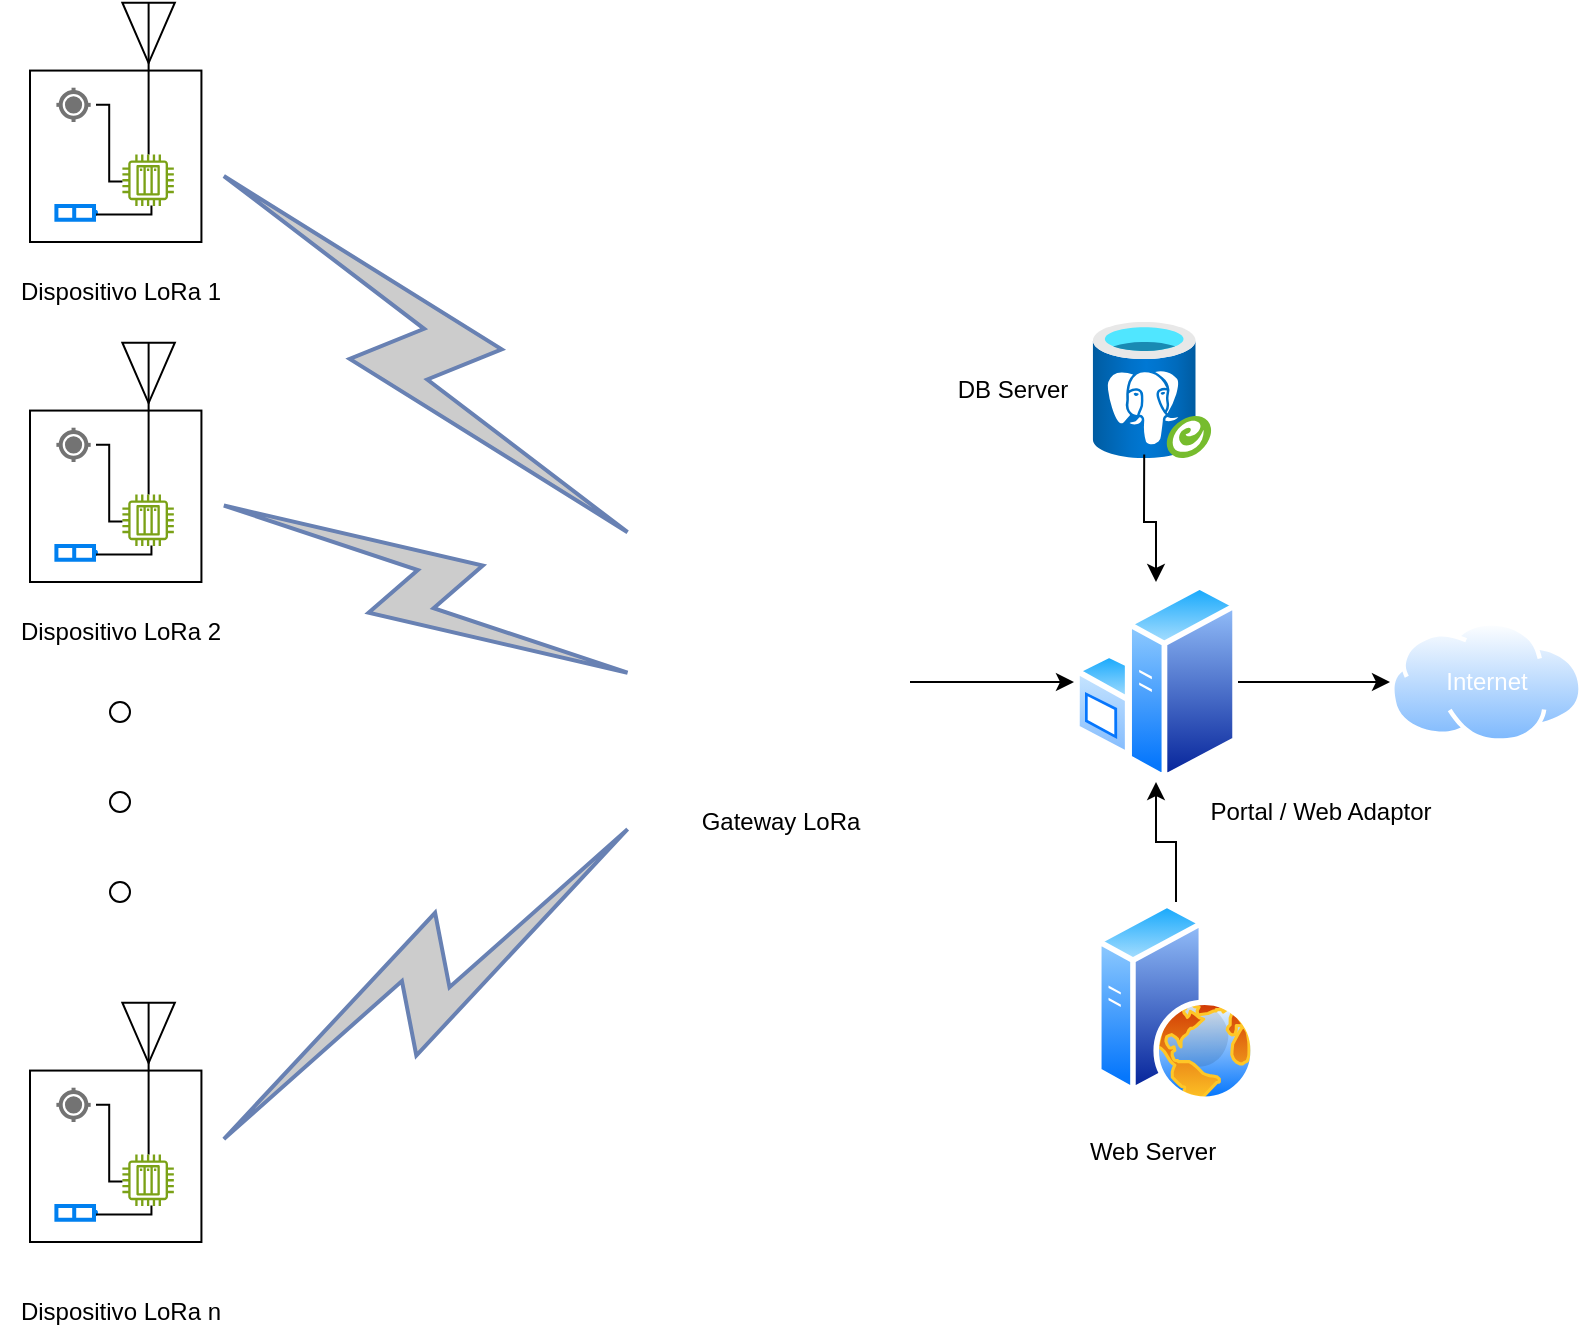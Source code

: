 <mxfile version="24.7.13">
  <diagram name="Page-1" id="CDDCDgIPlBx8rOzkXnmp">
    <mxGraphModel dx="1313" dy="713" grid="1" gridSize="10" guides="1" tooltips="1" connect="1" arrows="1" fold="1" page="1" pageScale="1" pageWidth="850" pageHeight="1100" math="0" shadow="0">
      <root>
        <mxCell id="0" />
        <mxCell id="1" parent="0" />
        <mxCell id="vBrNJ5U2Axzma90DS1rP-67" style="edgeStyle=orthogonalEdgeStyle;rounded=0;orthogonalLoop=1;jettySize=auto;html=1;exitX=1;exitY=0.5;exitDx=0;exitDy=0;entryX=0;entryY=0.5;entryDx=0;entryDy=0;" edge="1" parent="1" source="vBrNJ5U2Axzma90DS1rP-18" target="vBrNJ5U2Axzma90DS1rP-61">
          <mxGeometry relative="1" as="geometry" />
        </mxCell>
        <mxCell id="vBrNJ5U2Axzma90DS1rP-18" value="" style="shape=image;verticalLabelPosition=bottom;labelBackgroundColor=default;verticalAlign=top;aspect=fixed;imageAspect=0;image=https://st3.depositphotos.com/1507819/13454/v/450/depositphotos_134546216-stock-illustration-black-and-white-transmitter-icon.jpg;" vertex="1" parent="1">
          <mxGeometry x="370" y="445" width="130" height="130" as="geometry" />
        </mxCell>
        <mxCell id="vBrNJ5U2Axzma90DS1rP-24" value="" style="group" vertex="1" connectable="0" parent="1">
          <mxGeometry x="60" y="170" width="90" height="120" as="geometry" />
        </mxCell>
        <mxCell id="vBrNJ5U2Axzma90DS1rP-19" value="" style="whiteSpace=wrap;html=1;aspect=fixed;" vertex="1" parent="vBrNJ5U2Axzma90DS1rP-24">
          <mxGeometry y="34.286" width="85.714" height="85.714" as="geometry" />
        </mxCell>
        <mxCell id="vBrNJ5U2Axzma90DS1rP-14" value="" style="verticalLabelPosition=bottom;shadow=0;dashed=0;align=center;html=1;verticalAlign=top;shape=mxgraph.electrical.radio.aerial_-_antenna_2;" vertex="1" parent="vBrNJ5U2Axzma90DS1rP-24">
          <mxGeometry x="46.197" width="26.217" height="76.286" as="geometry" />
        </mxCell>
        <mxCell id="vBrNJ5U2Axzma90DS1rP-15" value="" style="sketch=0;outlineConnect=0;fontColor=#232F3E;gradientColor=none;fillColor=#7AA116;strokeColor=none;dashed=0;verticalLabelPosition=bottom;verticalAlign=top;align=center;html=1;fontSize=12;fontStyle=0;aspect=fixed;pointerEvents=1;shape=mxgraph.aws4.iot_thing_plc;" vertex="1" parent="vBrNJ5U2Axzma90DS1rP-24">
          <mxGeometry x="46.2" y="76.286" width="25.714" height="25.714" as="geometry" />
        </mxCell>
        <mxCell id="vBrNJ5U2Axzma90DS1rP-16" value="" style="html=1;dashed=0;aspect=fixed;verticalLabelPosition=bottom;verticalAlign=top;align=center;shape=mxgraph.gmdl.gps;strokeColor=#737373;fillColor=#737373;shadow=0;strokeWidth=2;sketch=0;" vertex="1" parent="vBrNJ5U2Axzma90DS1rP-24">
          <mxGeometry x="13.2" y="42.857" width="17.143" height="17.143" as="geometry" />
        </mxCell>
        <mxCell id="vBrNJ5U2Axzma90DS1rP-17" value="" style="html=1;verticalLabelPosition=bottom;align=center;labelBackgroundColor=#ffffff;verticalAlign=top;strokeWidth=2;strokeColor=#0080F0;shadow=0;dashed=0;shape=mxgraph.ios7.icons.battery;rotation=0;" vertex="1" parent="vBrNJ5U2Axzma90DS1rP-24">
          <mxGeometry x="13.2" y="102" width="19.8" height="6.857" as="geometry" />
        </mxCell>
        <mxCell id="vBrNJ5U2Axzma90DS1rP-20" value="" style="endArrow=none;html=1;rounded=0;" edge="1" parent="vBrNJ5U2Axzma90DS1rP-24">
          <mxGeometry width="50" height="50" relative="1" as="geometry">
            <mxPoint x="33.0" y="51.429" as="sourcePoint" />
            <mxPoint x="46.2" y="89.714" as="targetPoint" />
            <Array as="points">
              <mxPoint x="39.6" y="51.429" />
              <mxPoint x="39.6" y="89.714" />
            </Array>
          </mxGeometry>
        </mxCell>
        <mxCell id="vBrNJ5U2Axzma90DS1rP-21" value="" style="endArrow=none;html=1;rounded=0;" edge="1" parent="vBrNJ5U2Axzma90DS1rP-24">
          <mxGeometry width="50" height="50" relative="1" as="geometry">
            <mxPoint x="33.0" y="106.286" as="sourcePoint" />
            <mxPoint x="60.72" y="101.714" as="targetPoint" />
            <Array as="points">
              <mxPoint x="60.72" y="106.286" />
            </Array>
          </mxGeometry>
        </mxCell>
        <mxCell id="vBrNJ5U2Axzma90DS1rP-42" value="" style="group" vertex="1" connectable="0" parent="1">
          <mxGeometry x="60" y="340" width="90" height="120" as="geometry" />
        </mxCell>
        <mxCell id="vBrNJ5U2Axzma90DS1rP-43" value="" style="whiteSpace=wrap;html=1;aspect=fixed;" vertex="1" parent="vBrNJ5U2Axzma90DS1rP-42">
          <mxGeometry y="34.286" width="85.714" height="85.714" as="geometry" />
        </mxCell>
        <mxCell id="vBrNJ5U2Axzma90DS1rP-44" value="" style="verticalLabelPosition=bottom;shadow=0;dashed=0;align=center;html=1;verticalAlign=top;shape=mxgraph.electrical.radio.aerial_-_antenna_2;" vertex="1" parent="vBrNJ5U2Axzma90DS1rP-42">
          <mxGeometry x="46.197" width="26.217" height="76.286" as="geometry" />
        </mxCell>
        <mxCell id="vBrNJ5U2Axzma90DS1rP-45" value="" style="sketch=0;outlineConnect=0;fontColor=#232F3E;gradientColor=none;fillColor=#7AA116;strokeColor=none;dashed=0;verticalLabelPosition=bottom;verticalAlign=top;align=center;html=1;fontSize=12;fontStyle=0;aspect=fixed;pointerEvents=1;shape=mxgraph.aws4.iot_thing_plc;" vertex="1" parent="vBrNJ5U2Axzma90DS1rP-42">
          <mxGeometry x="46.2" y="76.286" width="25.714" height="25.714" as="geometry" />
        </mxCell>
        <mxCell id="vBrNJ5U2Axzma90DS1rP-46" value="" style="html=1;dashed=0;aspect=fixed;verticalLabelPosition=bottom;verticalAlign=top;align=center;shape=mxgraph.gmdl.gps;strokeColor=#737373;fillColor=#737373;shadow=0;strokeWidth=2;sketch=0;" vertex="1" parent="vBrNJ5U2Axzma90DS1rP-42">
          <mxGeometry x="13.2" y="42.857" width="17.143" height="17.143" as="geometry" />
        </mxCell>
        <mxCell id="vBrNJ5U2Axzma90DS1rP-47" value="" style="html=1;verticalLabelPosition=bottom;align=center;labelBackgroundColor=#ffffff;verticalAlign=top;strokeWidth=2;strokeColor=#0080F0;shadow=0;dashed=0;shape=mxgraph.ios7.icons.battery;rotation=0;" vertex="1" parent="vBrNJ5U2Axzma90DS1rP-42">
          <mxGeometry x="13.2" y="102" width="19.8" height="6.857" as="geometry" />
        </mxCell>
        <mxCell id="vBrNJ5U2Axzma90DS1rP-48" value="" style="endArrow=none;html=1;rounded=0;" edge="1" parent="vBrNJ5U2Axzma90DS1rP-42">
          <mxGeometry width="50" height="50" relative="1" as="geometry">
            <mxPoint x="33.0" y="51.429" as="sourcePoint" />
            <mxPoint x="46.2" y="89.714" as="targetPoint" />
            <Array as="points">
              <mxPoint x="39.6" y="51.429" />
              <mxPoint x="39.6" y="89.714" />
            </Array>
          </mxGeometry>
        </mxCell>
        <mxCell id="vBrNJ5U2Axzma90DS1rP-49" value="" style="endArrow=none;html=1;rounded=0;" edge="1" parent="vBrNJ5U2Axzma90DS1rP-42">
          <mxGeometry width="50" height="50" relative="1" as="geometry">
            <mxPoint x="33.0" y="106.286" as="sourcePoint" />
            <mxPoint x="60.72" y="101.714" as="targetPoint" />
            <Array as="points">
              <mxPoint x="60.72" y="106.286" />
            </Array>
          </mxGeometry>
        </mxCell>
        <mxCell id="vBrNJ5U2Axzma90DS1rP-50" value="" style="group" vertex="1" connectable="0" parent="1">
          <mxGeometry x="60" y="670" width="90" height="120" as="geometry" />
        </mxCell>
        <mxCell id="vBrNJ5U2Axzma90DS1rP-51" value="" style="whiteSpace=wrap;html=1;aspect=fixed;" vertex="1" parent="vBrNJ5U2Axzma90DS1rP-50">
          <mxGeometry y="34.286" width="85.714" height="85.714" as="geometry" />
        </mxCell>
        <mxCell id="vBrNJ5U2Axzma90DS1rP-52" value="" style="verticalLabelPosition=bottom;shadow=0;dashed=0;align=center;html=1;verticalAlign=top;shape=mxgraph.electrical.radio.aerial_-_antenna_2;" vertex="1" parent="vBrNJ5U2Axzma90DS1rP-50">
          <mxGeometry x="46.197" width="26.217" height="76.286" as="geometry" />
        </mxCell>
        <mxCell id="vBrNJ5U2Axzma90DS1rP-53" value="" style="sketch=0;outlineConnect=0;fontColor=#232F3E;gradientColor=none;fillColor=#7AA116;strokeColor=none;dashed=0;verticalLabelPosition=bottom;verticalAlign=top;align=center;html=1;fontSize=12;fontStyle=0;aspect=fixed;pointerEvents=1;shape=mxgraph.aws4.iot_thing_plc;" vertex="1" parent="vBrNJ5U2Axzma90DS1rP-50">
          <mxGeometry x="46.2" y="76.286" width="25.714" height="25.714" as="geometry" />
        </mxCell>
        <mxCell id="vBrNJ5U2Axzma90DS1rP-54" value="" style="html=1;dashed=0;aspect=fixed;verticalLabelPosition=bottom;verticalAlign=top;align=center;shape=mxgraph.gmdl.gps;strokeColor=#737373;fillColor=#737373;shadow=0;strokeWidth=2;sketch=0;" vertex="1" parent="vBrNJ5U2Axzma90DS1rP-50">
          <mxGeometry x="13.2" y="42.857" width="17.143" height="17.143" as="geometry" />
        </mxCell>
        <mxCell id="vBrNJ5U2Axzma90DS1rP-55" value="" style="html=1;verticalLabelPosition=bottom;align=center;labelBackgroundColor=#ffffff;verticalAlign=top;strokeWidth=2;strokeColor=#0080F0;shadow=0;dashed=0;shape=mxgraph.ios7.icons.battery;rotation=0;" vertex="1" parent="vBrNJ5U2Axzma90DS1rP-50">
          <mxGeometry x="13.2" y="102" width="19.8" height="6.857" as="geometry" />
        </mxCell>
        <mxCell id="vBrNJ5U2Axzma90DS1rP-56" value="" style="endArrow=none;html=1;rounded=0;" edge="1" parent="vBrNJ5U2Axzma90DS1rP-50">
          <mxGeometry width="50" height="50" relative="1" as="geometry">
            <mxPoint x="33.0" y="51.429" as="sourcePoint" />
            <mxPoint x="46.2" y="89.714" as="targetPoint" />
            <Array as="points">
              <mxPoint x="39.6" y="51.429" />
              <mxPoint x="39.6" y="89.714" />
            </Array>
          </mxGeometry>
        </mxCell>
        <mxCell id="vBrNJ5U2Axzma90DS1rP-57" value="" style="endArrow=none;html=1;rounded=0;" edge="1" parent="vBrNJ5U2Axzma90DS1rP-50">
          <mxGeometry width="50" height="50" relative="1" as="geometry">
            <mxPoint x="33.0" y="106.286" as="sourcePoint" />
            <mxPoint x="60.72" y="101.714" as="targetPoint" />
            <Array as="points">
              <mxPoint x="60.72" y="106.286" />
            </Array>
          </mxGeometry>
        </mxCell>
        <mxCell id="vBrNJ5U2Axzma90DS1rP-90" style="edgeStyle=orthogonalEdgeStyle;rounded=0;orthogonalLoop=1;jettySize=auto;html=1;exitX=1;exitY=0.5;exitDx=0;exitDy=0;" edge="1" parent="1" source="vBrNJ5U2Axzma90DS1rP-61" target="vBrNJ5U2Axzma90DS1rP-89">
          <mxGeometry relative="1" as="geometry" />
        </mxCell>
        <mxCell id="vBrNJ5U2Axzma90DS1rP-61" value="" style="image;aspect=fixed;perimeter=ellipsePerimeter;html=1;align=center;shadow=0;dashed=0;spacingTop=3;image=img/lib/active_directory/windows_server.svg;" vertex="1" parent="1">
          <mxGeometry x="582" y="460" width="82" height="100" as="geometry" />
        </mxCell>
        <mxCell id="vBrNJ5U2Axzma90DS1rP-62" value="" style="image;aspect=fixed;html=1;points=[];align=center;fontSize=12;image=img/lib/azure2/databases/Azure_Database_PostgreSQL_Server_Group.svg;" vertex="1" parent="1">
          <mxGeometry x="591" y="330" width="60" height="68" as="geometry" />
        </mxCell>
        <mxCell id="vBrNJ5U2Axzma90DS1rP-65" style="edgeStyle=orthogonalEdgeStyle;rounded=0;orthogonalLoop=1;jettySize=auto;html=1;exitX=0.5;exitY=0;exitDx=0;exitDy=0;entryX=0.5;entryY=1;entryDx=0;entryDy=0;" edge="1" parent="1" source="vBrNJ5U2Axzma90DS1rP-64" target="vBrNJ5U2Axzma90DS1rP-61">
          <mxGeometry relative="1" as="geometry" />
        </mxCell>
        <mxCell id="vBrNJ5U2Axzma90DS1rP-64" value="" style="image;aspect=fixed;perimeter=ellipsePerimeter;html=1;align=center;shadow=0;dashed=0;spacingTop=3;image=img/lib/active_directory/web_server.svg;" vertex="1" parent="1">
          <mxGeometry x="593" y="620" width="80" height="100" as="geometry" />
        </mxCell>
        <mxCell id="vBrNJ5U2Axzma90DS1rP-68" value="" style="endArrow=classic;html=1;rounded=0;exitX=0.435;exitY=0.974;exitDx=0;exitDy=0;exitPerimeter=0;entryX=0.5;entryY=0;entryDx=0;entryDy=0;" edge="1" parent="1" source="vBrNJ5U2Axzma90DS1rP-62" target="vBrNJ5U2Axzma90DS1rP-61">
          <mxGeometry width="50" height="50" relative="1" as="geometry">
            <mxPoint x="640" y="540" as="sourcePoint" />
            <mxPoint x="690" y="490" as="targetPoint" />
            <Array as="points">
              <mxPoint x="617" y="430" />
              <mxPoint x="623" y="430" />
            </Array>
          </mxGeometry>
        </mxCell>
        <mxCell id="vBrNJ5U2Axzma90DS1rP-71" value="" style="html=1;outlineConnect=0;fillColor=#CCCCCC;strokeColor=#6881B3;gradientColor=none;gradientDirection=north;strokeWidth=2;shape=mxgraph.networks.comm_link_edge;html=1;rounded=0;exitX=1;exitY=0.5;exitDx=0;exitDy=0;entryX=0;entryY=0;entryDx=0;entryDy=0;" edge="1" parent="1" source="vBrNJ5U2Axzma90DS1rP-19" target="vBrNJ5U2Axzma90DS1rP-18">
          <mxGeometry width="100" height="100" relative="1" as="geometry">
            <mxPoint x="270" y="330" as="sourcePoint" />
            <mxPoint x="370" y="230" as="targetPoint" />
          </mxGeometry>
        </mxCell>
        <mxCell id="vBrNJ5U2Axzma90DS1rP-72" value="" style="shape=ellipse;html=1;dashed=0;whiteSpace=wrap;perimeter=ellipsePerimeter;" vertex="1" parent="1">
          <mxGeometry x="100" y="520" width="10" height="10" as="geometry" />
        </mxCell>
        <mxCell id="vBrNJ5U2Axzma90DS1rP-74" value="" style="shape=ellipse;html=1;dashed=0;whiteSpace=wrap;perimeter=ellipsePerimeter;" vertex="1" parent="1">
          <mxGeometry x="100" y="565" width="10" height="10" as="geometry" />
        </mxCell>
        <mxCell id="vBrNJ5U2Axzma90DS1rP-75" value="" style="shape=ellipse;html=1;dashed=0;whiteSpace=wrap;perimeter=ellipsePerimeter;" vertex="1" parent="1">
          <mxGeometry x="100" y="610" width="10" height="10" as="geometry" />
        </mxCell>
        <mxCell id="vBrNJ5U2Axzma90DS1rP-78" value="Dispositiv&lt;span style=&quot;background-color: initial;&quot;&gt;o LoRa 1&lt;/span&gt;" style="text;html=1;align=center;verticalAlign=middle;resizable=0;points=[];autosize=1;strokeColor=none;fillColor=none;" vertex="1" parent="1">
          <mxGeometry x="45" y="300" width="120" height="30" as="geometry" />
        </mxCell>
        <mxCell id="vBrNJ5U2Axzma90DS1rP-79" value="Dispositiv&lt;span style=&quot;background-color: initial;&quot;&gt;o LoRa 2&lt;/span&gt;" style="text;html=1;align=center;verticalAlign=middle;resizable=0;points=[];autosize=1;strokeColor=none;fillColor=none;" vertex="1" parent="1">
          <mxGeometry x="45" y="470" width="120" height="30" as="geometry" />
        </mxCell>
        <mxCell id="vBrNJ5U2Axzma90DS1rP-81" value="Dispositiv&lt;span style=&quot;background-color: initial;&quot;&gt;o&amp;nbsp;&lt;/span&gt;LoRa&amp;nbsp;&lt;span style=&quot;background-color: initial;&quot;&gt;n&lt;/span&gt;" style="text;html=1;align=center;verticalAlign=middle;resizable=0;points=[];autosize=1;strokeColor=none;fillColor=none;" vertex="1" parent="1">
          <mxGeometry x="45" y="810" width="120" height="30" as="geometry" />
        </mxCell>
        <mxCell id="vBrNJ5U2Axzma90DS1rP-82" value="" style="html=1;outlineConnect=0;fillColor=#CCCCCC;strokeColor=#6881B3;gradientColor=none;gradientDirection=north;strokeWidth=2;shape=mxgraph.networks.comm_link_edge;html=1;rounded=0;entryX=0;entryY=0.5;entryDx=0;entryDy=0;exitX=1;exitY=0.5;exitDx=0;exitDy=0;" edge="1" parent="1" source="vBrNJ5U2Axzma90DS1rP-43" target="vBrNJ5U2Axzma90DS1rP-18">
          <mxGeometry width="100" height="100" relative="1" as="geometry">
            <mxPoint x="170" y="420" as="sourcePoint" />
            <mxPoint x="380" y="620" as="targetPoint" />
          </mxGeometry>
        </mxCell>
        <mxCell id="vBrNJ5U2Axzma90DS1rP-83" value="" style="html=1;outlineConnect=0;fillColor=#CCCCCC;strokeColor=#6881B3;gradientColor=none;gradientDirection=north;strokeWidth=2;shape=mxgraph.networks.comm_link_edge;html=1;rounded=0;exitX=1;exitY=0.5;exitDx=0;exitDy=0;entryX=0;entryY=1;entryDx=0;entryDy=0;" edge="1" parent="1" source="vBrNJ5U2Axzma90DS1rP-51" target="vBrNJ5U2Axzma90DS1rP-18">
          <mxGeometry width="100" height="100" relative="1" as="geometry">
            <mxPoint x="150" y="600" as="sourcePoint" />
            <mxPoint x="374" y="798" as="targetPoint" />
          </mxGeometry>
        </mxCell>
        <mxCell id="vBrNJ5U2Axzma90DS1rP-84" value="Gateway LoRa" style="text;html=1;align=center;verticalAlign=middle;resizable=0;points=[];autosize=1;strokeColor=none;fillColor=none;" vertex="1" parent="1">
          <mxGeometry x="385" y="565" width="100" height="30" as="geometry" />
        </mxCell>
        <mxCell id="vBrNJ5U2Axzma90DS1rP-86" value="DB Server" style="text;html=1;align=center;verticalAlign=middle;resizable=0;points=[];autosize=1;strokeColor=none;fillColor=none;" vertex="1" parent="1">
          <mxGeometry x="511" y="349" width="80" height="30" as="geometry" />
        </mxCell>
        <mxCell id="vBrNJ5U2Axzma90DS1rP-87" value="Portal / Web Adaptor" style="text;html=1;align=center;verticalAlign=middle;resizable=0;points=[];autosize=1;strokeColor=none;fillColor=none;" vertex="1" parent="1">
          <mxGeometry x="640" y="560" width="130" height="30" as="geometry" />
        </mxCell>
        <mxCell id="vBrNJ5U2Axzma90DS1rP-88" value="Web Server" style="text;html=1;align=center;verticalAlign=middle;resizable=0;points=[];autosize=1;strokeColor=none;fillColor=none;" vertex="1" parent="1">
          <mxGeometry x="576" y="730" width="90" height="30" as="geometry" />
        </mxCell>
        <mxCell id="vBrNJ5U2Axzma90DS1rP-89" value="" style="image;aspect=fixed;perimeter=ellipsePerimeter;html=1;align=center;shadow=0;dashed=0;spacingTop=3;image=img/lib/active_directory/internet_cloud.svg;" vertex="1" parent="1">
          <mxGeometry x="740" y="479.62" width="96.43" height="60.75" as="geometry" />
        </mxCell>
        <mxCell id="vBrNJ5U2Axzma90DS1rP-91" value="&lt;font color=&quot;#ffffff&quot;&gt;Internet&lt;/font&gt;" style="text;html=1;align=center;verticalAlign=middle;resizable=0;points=[];autosize=1;strokeColor=none;fillColor=none;" vertex="1" parent="1">
          <mxGeometry x="758.21" y="495" width="60" height="30" as="geometry" />
        </mxCell>
      </root>
    </mxGraphModel>
  </diagram>
</mxfile>
